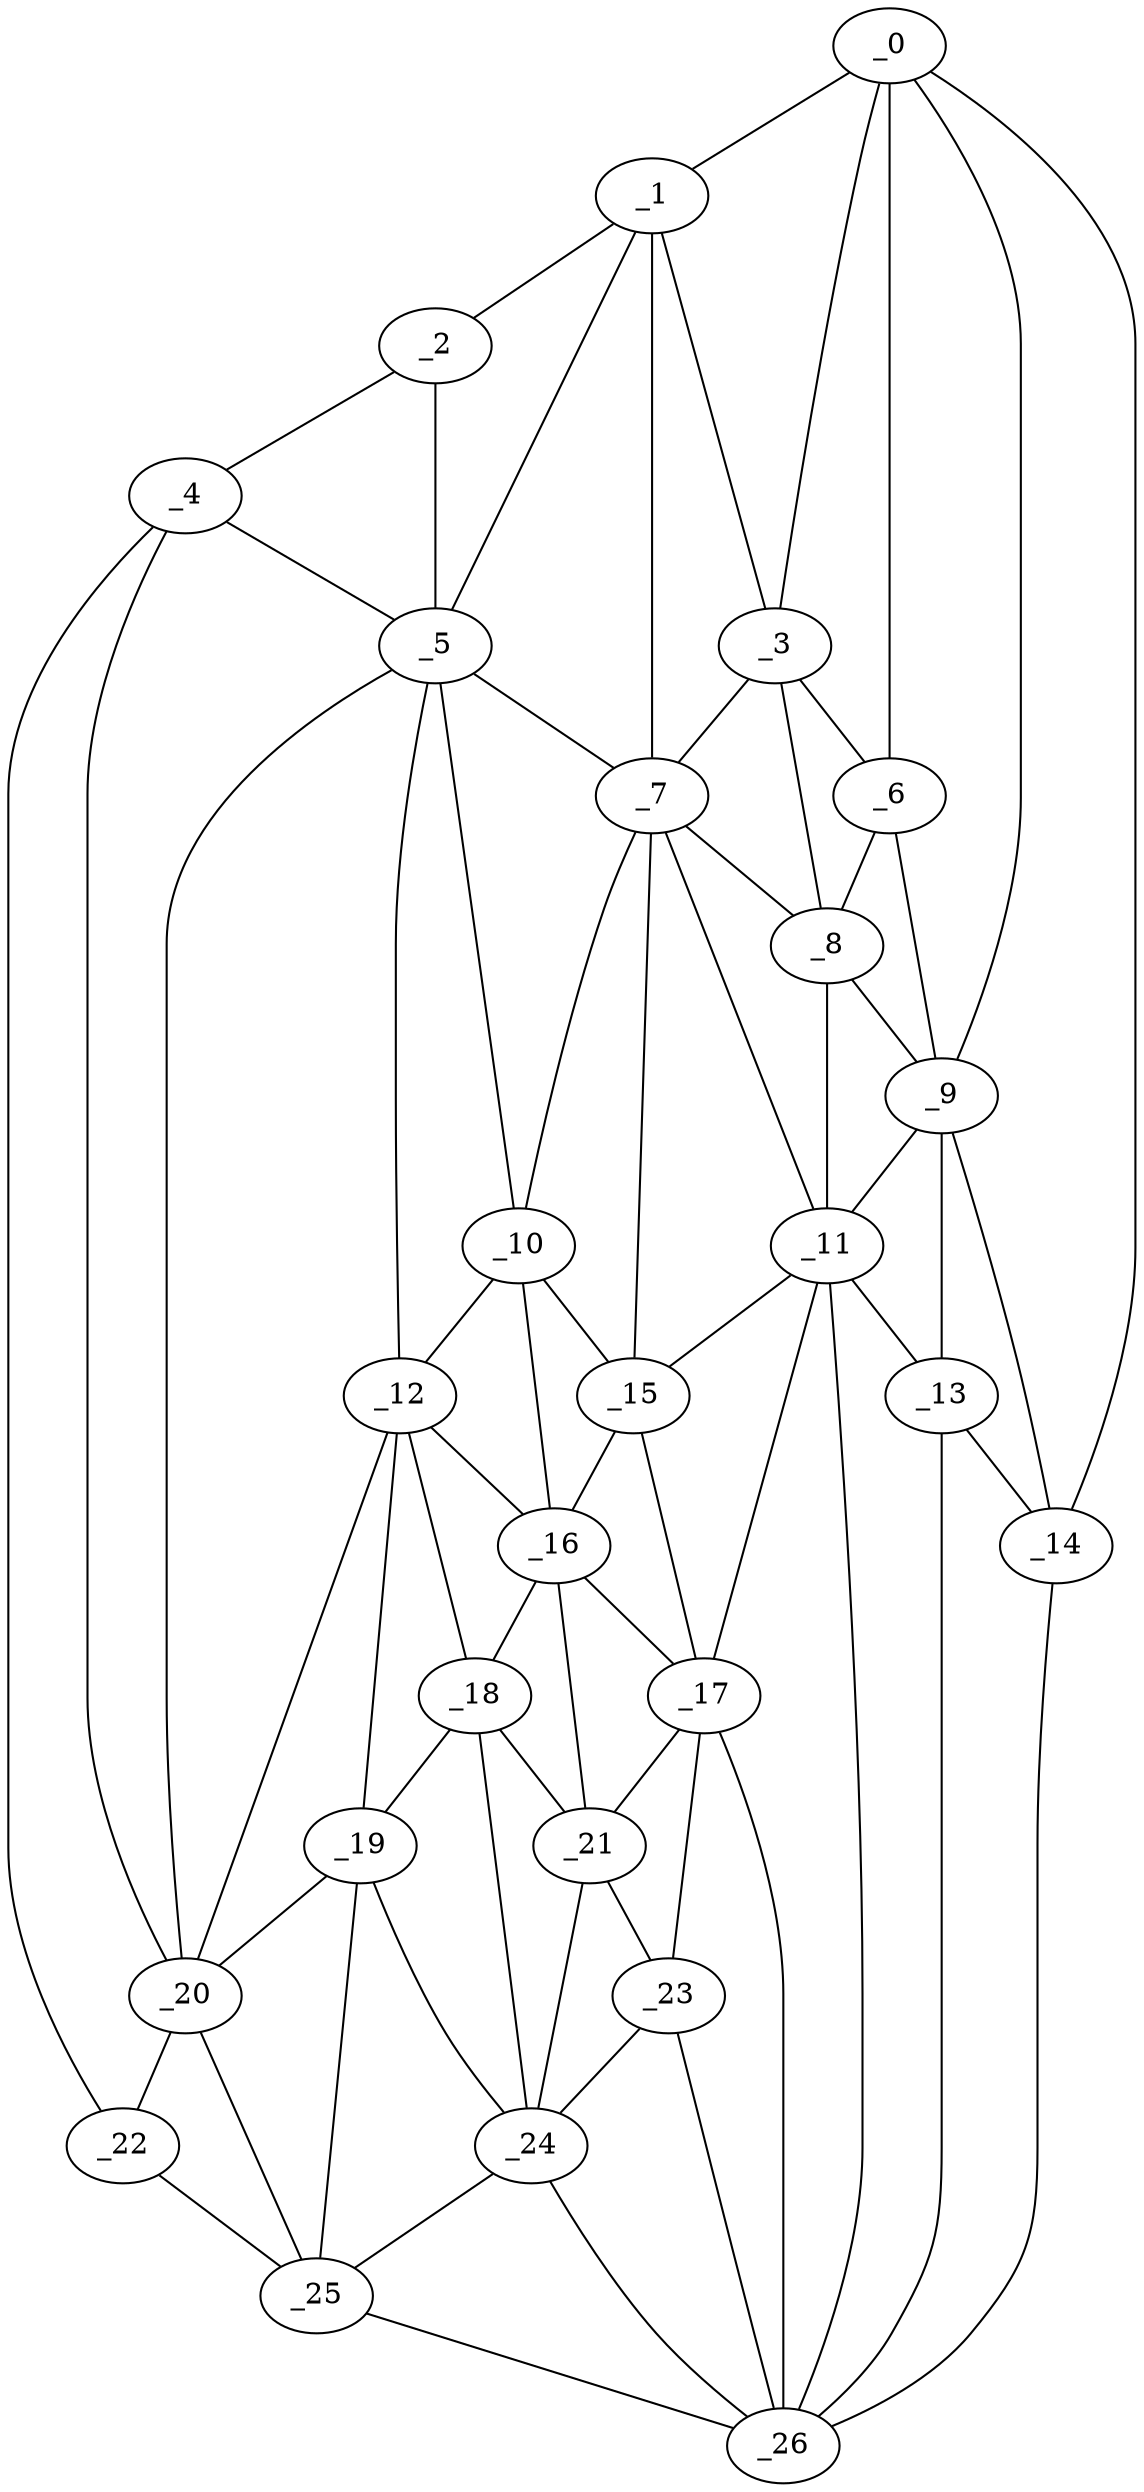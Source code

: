 graph "obj29__280.gxl" {
	_0	 [x=25,
		y=18];
	_1	 [x=30,
		y=40];
	_0 -- _1	 [valence=1];
	_3	 [x=57,
		y=31];
	_0 -- _3	 [valence=2];
	_6	 [x=64,
		y=29];
	_0 -- _6	 [valence=2];
	_9	 [x=80,
		y=23];
	_0 -- _9	 [valence=2];
	_14	 [x=95,
		y=22];
	_0 -- _14	 [valence=1];
	_2	 [x=52,
		y=105];
	_1 -- _2	 [valence=1];
	_1 -- _3	 [valence=2];
	_5	 [x=61,
		y=94];
	_1 -- _5	 [valence=2];
	_7	 [x=77,
		y=53];
	_1 -- _7	 [valence=2];
	_4	 [x=58,
		y=112];
	_2 -- _4	 [valence=1];
	_2 -- _5	 [valence=2];
	_3 -- _6	 [valence=2];
	_3 -- _7	 [valence=1];
	_8	 [x=78,
		y=44];
	_3 -- _8	 [valence=2];
	_4 -- _5	 [valence=2];
	_20	 [x=106,
		y=95];
	_4 -- _20	 [valence=2];
	_22	 [x=109,
		y=102];
	_4 -- _22	 [valence=1];
	_5 -- _7	 [valence=1];
	_10	 [x=86,
		y=73];
	_5 -- _10	 [valence=2];
	_12	 [x=93,
		y=83];
	_5 -- _12	 [valence=1];
	_5 -- _20	 [valence=1];
	_6 -- _8	 [valence=1];
	_6 -- _9	 [valence=1];
	_7 -- _8	 [valence=2];
	_7 -- _10	 [valence=1];
	_11	 [x=88,
		y=41];
	_7 -- _11	 [valence=2];
	_15	 [x=95,
		y=67];
	_7 -- _15	 [valence=2];
	_8 -- _9	 [valence=2];
	_8 -- _11	 [valence=2];
	_9 -- _11	 [valence=1];
	_13	 [x=94,
		y=29];
	_9 -- _13	 [valence=2];
	_9 -- _14	 [valence=2];
	_10 -- _12	 [valence=1];
	_10 -- _15	 [valence=2];
	_16	 [x=95,
		y=76];
	_10 -- _16	 [valence=1];
	_11 -- _13	 [valence=1];
	_11 -- _15	 [valence=2];
	_17	 [x=100,
		y=65];
	_11 -- _17	 [valence=2];
	_26	 [x=123,
		y=51];
	_11 -- _26	 [valence=1];
	_12 -- _16	 [valence=2];
	_18	 [x=100,
		y=82];
	_12 -- _18	 [valence=2];
	_19	 [x=104,
		y=91];
	_12 -- _19	 [valence=2];
	_12 -- _20	 [valence=2];
	_13 -- _14	 [valence=1];
	_13 -- _26	 [valence=2];
	_14 -- _26	 [valence=1];
	_15 -- _16	 [valence=2];
	_15 -- _17	 [valence=1];
	_16 -- _17	 [valence=2];
	_16 -- _18	 [valence=2];
	_21	 [x=107,
		y=68];
	_16 -- _21	 [valence=1];
	_17 -- _21	 [valence=1];
	_23	 [x=115,
		y=64];
	_17 -- _23	 [valence=2];
	_17 -- _26	 [valence=2];
	_18 -- _19	 [valence=2];
	_18 -- _21	 [valence=2];
	_24	 [x=115,
		y=77];
	_18 -- _24	 [valence=1];
	_19 -- _20	 [valence=1];
	_19 -- _24	 [valence=1];
	_25	 [x=121,
		y=92];
	_19 -- _25	 [valence=1];
	_20 -- _22	 [valence=2];
	_20 -- _25	 [valence=2];
	_21 -- _23	 [valence=2];
	_21 -- _24	 [valence=1];
	_22 -- _25	 [valence=1];
	_23 -- _24	 [valence=2];
	_23 -- _26	 [valence=2];
	_24 -- _25	 [valence=2];
	_24 -- _26	 [valence=1];
	_25 -- _26	 [valence=1];
}
